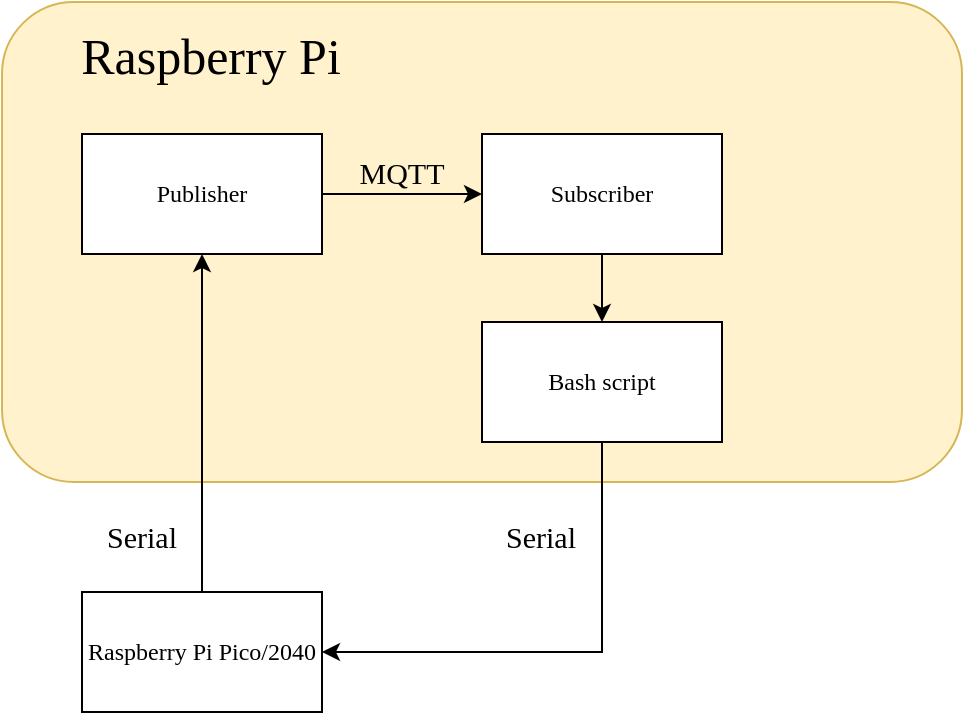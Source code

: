 <mxfile version="21.6.5" type="device">
  <diagram name="Page-1" id="VBez1pdnEtBPdH81028Y">
    <mxGraphModel dx="941" dy="548" grid="1" gridSize="10" guides="1" tooltips="1" connect="1" arrows="1" fold="1" page="1" pageScale="1" pageWidth="850" pageHeight="1100" math="0" shadow="0">
      <root>
        <mxCell id="0" />
        <mxCell id="1" parent="0" />
        <mxCell id="Aher2qQTRsYG2Q-Nk30k-18" value="" style="rounded=1;whiteSpace=wrap;html=1;fillColor=#fff2cc;strokeColor=#d6b656;" vertex="1" parent="1">
          <mxGeometry x="160" y="120" width="480" height="240" as="geometry" />
        </mxCell>
        <mxCell id="Aher2qQTRsYG2Q-Nk30k-2" value="&lt;font face=&quot;Times New Roman&quot;&gt;Raspberry Pi Pico/2040&lt;/font&gt;" style="rounded=0;whiteSpace=wrap;html=1;" vertex="1" parent="1">
          <mxGeometry x="200" y="415" width="120" height="60" as="geometry" />
        </mxCell>
        <mxCell id="Aher2qQTRsYG2Q-Nk30k-3" value="" style="endArrow=classic;html=1;rounded=0;exitX=0.5;exitY=0;exitDx=0;exitDy=0;entryX=0.5;entryY=1;entryDx=0;entryDy=0;" edge="1" parent="1" source="Aher2qQTRsYG2Q-Nk30k-2" target="Aher2qQTRsYG2Q-Nk30k-6">
          <mxGeometry width="50" height="50" relative="1" as="geometry">
            <mxPoint x="400" y="440" as="sourcePoint" />
            <mxPoint x="260" y="360" as="targetPoint" />
          </mxGeometry>
        </mxCell>
        <mxCell id="Aher2qQTRsYG2Q-Nk30k-6" value="&lt;font face=&quot;Times New Roman&quot;&gt;Publisher&lt;/font&gt;" style="rounded=0;whiteSpace=wrap;html=1;" vertex="1" parent="1">
          <mxGeometry x="200" y="186" width="120" height="60" as="geometry" />
        </mxCell>
        <mxCell id="Aher2qQTRsYG2Q-Nk30k-7" value="&lt;font face=&quot;Times New Roman&quot;&gt;Subscriber&lt;/font&gt;" style="rounded=0;whiteSpace=wrap;html=1;" vertex="1" parent="1">
          <mxGeometry x="400" y="186" width="120" height="60" as="geometry" />
        </mxCell>
        <mxCell id="Aher2qQTRsYG2Q-Nk30k-8" value="&lt;font face=&quot;Times New Roman&quot;&gt;Bash script&lt;/font&gt;" style="rounded=0;whiteSpace=wrap;html=1;" vertex="1" parent="1">
          <mxGeometry x="400" y="280" width="120" height="60" as="geometry" />
        </mxCell>
        <mxCell id="Aher2qQTRsYG2Q-Nk30k-11" value="" style="endArrow=classic;html=1;rounded=0;exitX=1;exitY=0.5;exitDx=0;exitDy=0;entryX=0;entryY=0.5;entryDx=0;entryDy=0;" edge="1" parent="1" source="Aher2qQTRsYG2Q-Nk30k-6" target="Aher2qQTRsYG2Q-Nk30k-7">
          <mxGeometry width="50" height="50" relative="1" as="geometry">
            <mxPoint x="350" y="440" as="sourcePoint" />
            <mxPoint x="400" y="390" as="targetPoint" />
          </mxGeometry>
        </mxCell>
        <mxCell id="Aher2qQTRsYG2Q-Nk30k-13" value="&lt;font face=&quot;Times New Roman&quot; style=&quot;font-size: 15px;&quot;&gt;MQTT&lt;/font&gt;" style="text;html=1;strokeColor=none;fillColor=none;align=center;verticalAlign=middle;whiteSpace=wrap;rounded=0;" vertex="1" parent="1">
          <mxGeometry x="330" y="190" width="60" height="30" as="geometry" />
        </mxCell>
        <mxCell id="Aher2qQTRsYG2Q-Nk30k-16" value="&lt;font style=&quot;font-size: 15px;&quot; face=&quot;Times New Roman&quot;&gt;Serial&lt;/font&gt;" style="text;html=1;strokeColor=none;fillColor=none;align=center;verticalAlign=middle;whiteSpace=wrap;rounded=0;" vertex="1" parent="1">
          <mxGeometry x="200" y="372" width="60" height="30" as="geometry" />
        </mxCell>
        <mxCell id="Aher2qQTRsYG2Q-Nk30k-20" value="&lt;font style=&quot;font-size: 25px;&quot; face=&quot;Times New Roman&quot;&gt;Raspberry Pi&lt;br&gt;&lt;/font&gt;" style="text;html=1;strokeColor=none;fillColor=none;align=center;verticalAlign=middle;whiteSpace=wrap;rounded=0;" vertex="1" parent="1">
          <mxGeometry x="187" y="132" width="155" height="30" as="geometry" />
        </mxCell>
        <mxCell id="Aher2qQTRsYG2Q-Nk30k-22" value="" style="endArrow=classic;html=1;rounded=0;exitX=0.5;exitY=1;exitDx=0;exitDy=0;entryX=0.5;entryY=0;entryDx=0;entryDy=0;" edge="1" parent="1" source="Aher2qQTRsYG2Q-Nk30k-7" target="Aher2qQTRsYG2Q-Nk30k-8">
          <mxGeometry width="50" height="50" relative="1" as="geometry">
            <mxPoint x="360" y="350" as="sourcePoint" />
            <mxPoint x="410" y="300" as="targetPoint" />
          </mxGeometry>
        </mxCell>
        <mxCell id="Aher2qQTRsYG2Q-Nk30k-23" value="" style="endArrow=classic;html=1;rounded=0;exitX=0.5;exitY=1;exitDx=0;exitDy=0;entryX=1;entryY=0.5;entryDx=0;entryDy=0;" edge="1" parent="1" source="Aher2qQTRsYG2Q-Nk30k-8" target="Aher2qQTRsYG2Q-Nk30k-2">
          <mxGeometry width="50" height="50" relative="1" as="geometry">
            <mxPoint x="360" y="350" as="sourcePoint" />
            <mxPoint x="410" y="300" as="targetPoint" />
            <Array as="points">
              <mxPoint x="460" y="445" />
            </Array>
          </mxGeometry>
        </mxCell>
        <mxCell id="Aher2qQTRsYG2Q-Nk30k-24" value="&lt;font face=&quot;Times New Roman&quot; style=&quot;font-size: 15px;&quot;&gt;Serial&lt;/font&gt;" style="text;whiteSpace=wrap;html=1;" vertex="1" parent="1">
          <mxGeometry x="410" y="372" width="70" height="40" as="geometry" />
        </mxCell>
      </root>
    </mxGraphModel>
  </diagram>
</mxfile>
